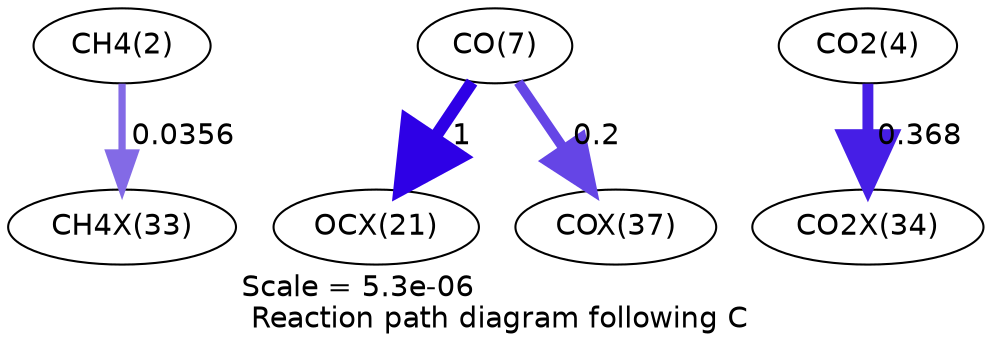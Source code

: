 digraph reaction_paths {
center=1;
s4 -> s38[fontname="Helvetica", penwidth=3.48, arrowsize=1.74, color="0.7, 0.536, 0.9"
, label=" 0.0356"];
s9 -> s31[fontname="Helvetica", penwidth=6, arrowsize=3, color="0.7, 1.5, 0.9"
, label=" 1"];
s9 -> s42[fontname="Helvetica", penwidth=4.78, arrowsize=2.39, color="0.7, 0.7, 0.9"
, label=" 0.2"];
s6 -> s39[fontname="Helvetica", penwidth=5.24, arrowsize=2.62, color="0.7, 0.868, 0.9"
, label=" 0.368"];
s4 [ fontname="Helvetica", label="CH4(2)"];
s6 [ fontname="Helvetica", label="CO2(4)"];
s9 [ fontname="Helvetica", label="CO(7)"];
s31 [ fontname="Helvetica", label="OCX(21)"];
s38 [ fontname="Helvetica", label="CH4X(33)"];
s39 [ fontname="Helvetica", label="CO2X(34)"];
s42 [ fontname="Helvetica", label="COX(37)"];
 label = "Scale = 5.3e-06\l Reaction path diagram following C";
 fontname = "Helvetica";
}
